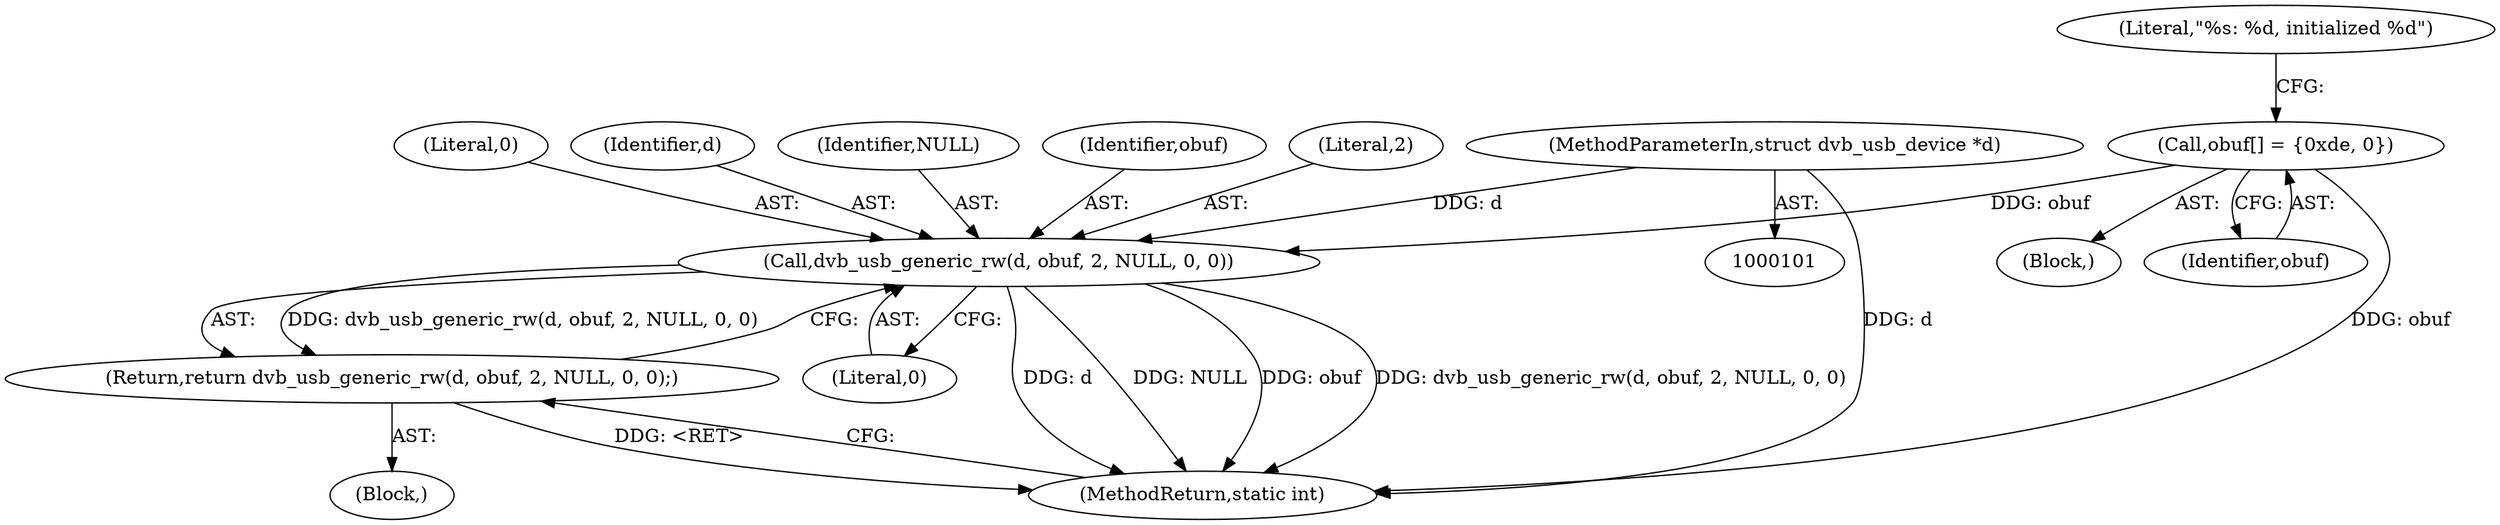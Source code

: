 digraph "0_linux_606142af57dad981b78707234cfbd15f9f7b7125_2@pointer" {
"1000137" [label="(Call,dvb_usb_generic_rw(d, obuf, 2, NULL, 0, 0))"];
"1000102" [label="(MethodParameterIn,struct dvb_usb_device *d)"];
"1000114" [label="(Call,obuf[] = {0xde, 0})"];
"1000136" [label="(Return,return dvb_usb_generic_rw(d, obuf, 2, NULL, 0, 0);)"];
"1000104" [label="(Block,)"];
"1000102" [label="(MethodParameterIn,struct dvb_usb_device *d)"];
"1000142" [label="(Literal,0)"];
"1000138" [label="(Identifier,d)"];
"1000117" [label="(Literal,\"%s: %d, initialized %d\")"];
"1000141" [label="(Identifier,NULL)"];
"1000130" [label="(Block,)"];
"1000139" [label="(Identifier,obuf)"];
"1000137" [label="(Call,dvb_usb_generic_rw(d, obuf, 2, NULL, 0, 0))"];
"1000136" [label="(Return,return dvb_usb_generic_rw(d, obuf, 2, NULL, 0, 0);)"];
"1000146" [label="(MethodReturn,static int)"];
"1000140" [label="(Literal,2)"];
"1000143" [label="(Literal,0)"];
"1000114" [label="(Call,obuf[] = {0xde, 0})"];
"1000115" [label="(Identifier,obuf)"];
"1000137" -> "1000136"  [label="AST: "];
"1000137" -> "1000143"  [label="CFG: "];
"1000138" -> "1000137"  [label="AST: "];
"1000139" -> "1000137"  [label="AST: "];
"1000140" -> "1000137"  [label="AST: "];
"1000141" -> "1000137"  [label="AST: "];
"1000142" -> "1000137"  [label="AST: "];
"1000143" -> "1000137"  [label="AST: "];
"1000136" -> "1000137"  [label="CFG: "];
"1000137" -> "1000146"  [label="DDG: d"];
"1000137" -> "1000146"  [label="DDG: NULL"];
"1000137" -> "1000146"  [label="DDG: obuf"];
"1000137" -> "1000146"  [label="DDG: dvb_usb_generic_rw(d, obuf, 2, NULL, 0, 0)"];
"1000137" -> "1000136"  [label="DDG: dvb_usb_generic_rw(d, obuf, 2, NULL, 0, 0)"];
"1000102" -> "1000137"  [label="DDG: d"];
"1000114" -> "1000137"  [label="DDG: obuf"];
"1000102" -> "1000101"  [label="AST: "];
"1000102" -> "1000146"  [label="DDG: d"];
"1000114" -> "1000104"  [label="AST: "];
"1000114" -> "1000115"  [label="CFG: "];
"1000115" -> "1000114"  [label="AST: "];
"1000117" -> "1000114"  [label="CFG: "];
"1000114" -> "1000146"  [label="DDG: obuf"];
"1000136" -> "1000130"  [label="AST: "];
"1000146" -> "1000136"  [label="CFG: "];
"1000136" -> "1000146"  [label="DDG: <RET>"];
}
